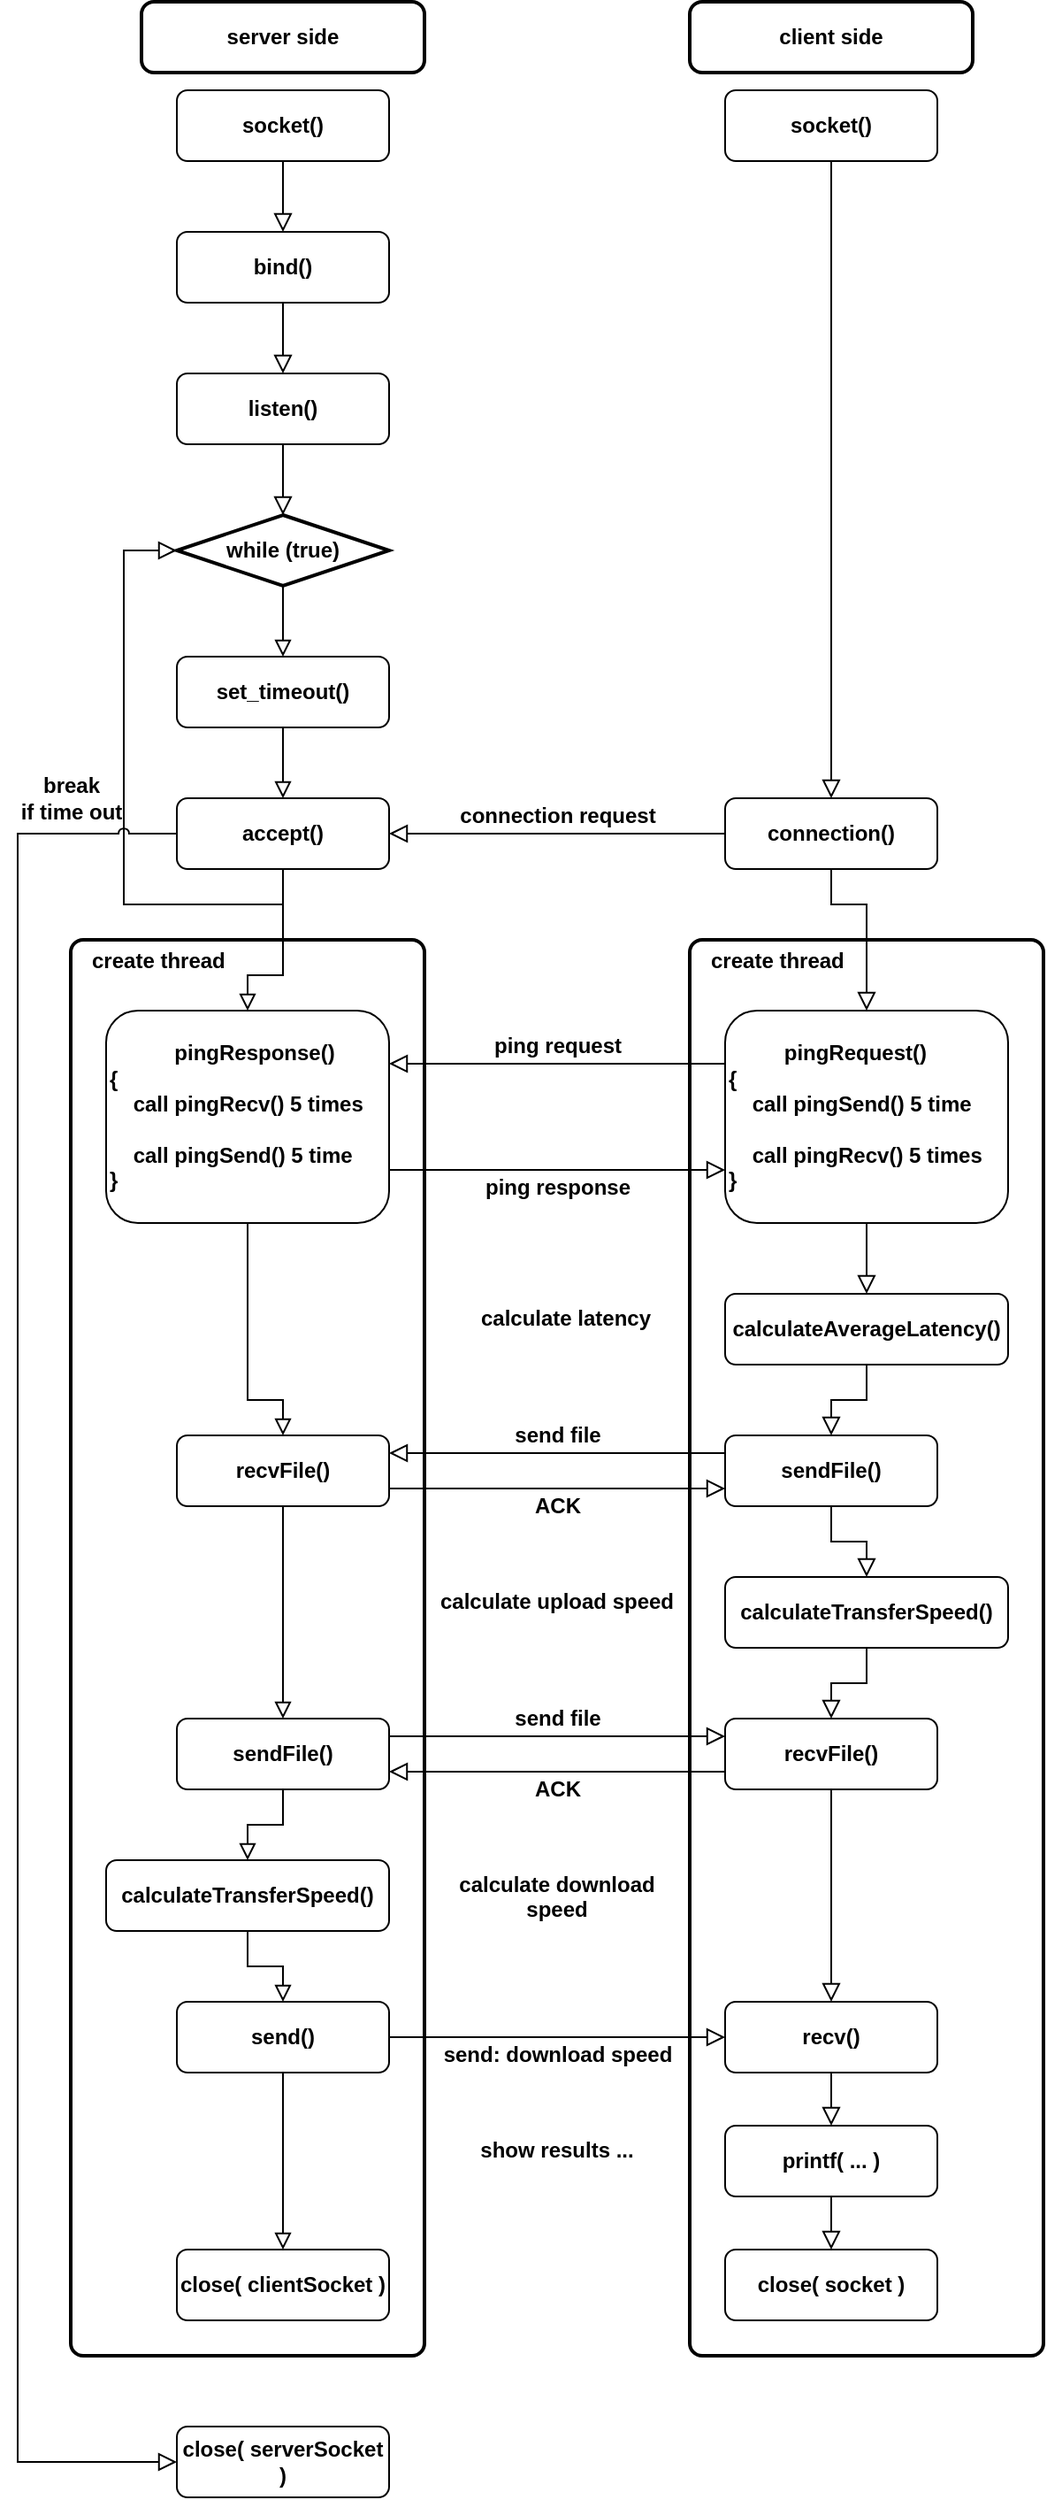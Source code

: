 <mxfile version="24.7.17">
  <diagram id="C5RBs43oDa-KdzZeNtuy" name="Page-1">
    <mxGraphModel dx="746" dy="503" grid="1" gridSize="10" guides="1" tooltips="1" connect="1" arrows="1" fold="1" page="1" pageScale="1" pageWidth="827" pageHeight="1169" math="0" shadow="0">
      <root>
        <mxCell id="WIyWlLk6GJQsqaUBKTNV-0" />
        <mxCell id="WIyWlLk6GJQsqaUBKTNV-1" parent="WIyWlLk6GJQsqaUBKTNV-0" />
        <mxCell id="Lwf9AjndQOVRzhSMqzGQ-78" value="&amp;nbsp; &amp;nbsp;create thread&lt;div style=&quot;font-size: 12px;&quot;&gt;&lt;br style=&quot;font-size: 12px;&quot;&gt;&lt;/div&gt;&lt;div style=&quot;font-size: 12px;&quot;&gt;&lt;br style=&quot;font-size: 12px;&quot;&gt;&lt;/div&gt;&lt;div style=&quot;font-size: 12px;&quot;&gt;&lt;br style=&quot;font-size: 12px;&quot;&gt;&lt;/div&gt;&lt;div style=&quot;font-size: 12px;&quot;&gt;&lt;br style=&quot;font-size: 12px;&quot;&gt;&lt;/div&gt;&lt;div style=&quot;font-size: 12px;&quot;&gt;&lt;br style=&quot;font-size: 12px;&quot;&gt;&lt;/div&gt;&lt;div style=&quot;font-size: 12px;&quot;&gt;&lt;br style=&quot;font-size: 12px;&quot;&gt;&lt;/div&gt;&lt;div style=&quot;font-size: 12px;&quot;&gt;&lt;br style=&quot;font-size: 12px;&quot;&gt;&lt;/div&gt;&lt;div style=&quot;font-size: 12px;&quot;&gt;&lt;br style=&quot;font-size: 12px;&quot;&gt;&lt;/div&gt;&lt;div style=&quot;font-size: 12px;&quot;&gt;&lt;br style=&quot;font-size: 12px;&quot;&gt;&lt;/div&gt;&lt;div style=&quot;font-size: 12px;&quot;&gt;&lt;br style=&quot;font-size: 12px;&quot;&gt;&lt;/div&gt;&lt;div style=&quot;font-size: 12px;&quot;&gt;&lt;br style=&quot;font-size: 12px;&quot;&gt;&lt;/div&gt;&lt;div style=&quot;font-size: 12px;&quot;&gt;&lt;br style=&quot;font-size: 12px;&quot;&gt;&lt;/div&gt;&lt;div style=&quot;font-size: 12px;&quot;&gt;&lt;br style=&quot;font-size: 12px;&quot;&gt;&lt;/div&gt;&lt;div style=&quot;font-size: 12px;&quot;&gt;&lt;br style=&quot;font-size: 12px;&quot;&gt;&lt;/div&gt;&lt;div style=&quot;font-size: 12px;&quot;&gt;&lt;br style=&quot;font-size: 12px;&quot;&gt;&lt;/div&gt;&lt;div style=&quot;font-size: 12px;&quot;&gt;&lt;br style=&quot;font-size: 12px;&quot;&gt;&lt;/div&gt;&lt;div style=&quot;font-size: 12px;&quot;&gt;&lt;br style=&quot;font-size: 12px;&quot;&gt;&lt;/div&gt;&lt;div style=&quot;font-size: 12px;&quot;&gt;&lt;br style=&quot;font-size: 12px;&quot;&gt;&lt;/div&gt;&lt;div style=&quot;font-size: 12px;&quot;&gt;&lt;br style=&quot;font-size: 12px;&quot;&gt;&lt;/div&gt;&lt;div style=&quot;font-size: 12px;&quot;&gt;&lt;br style=&quot;font-size: 12px;&quot;&gt;&lt;/div&gt;&lt;div style=&quot;font-size: 12px;&quot;&gt;&lt;br style=&quot;font-size: 12px;&quot;&gt;&lt;/div&gt;&lt;div style=&quot;font-size: 12px;&quot;&gt;&lt;br style=&quot;font-size: 12px;&quot;&gt;&lt;/div&gt;&lt;div style=&quot;font-size: 12px;&quot;&gt;&lt;br style=&quot;font-size: 12px;&quot;&gt;&lt;/div&gt;&lt;div style=&quot;font-size: 12px;&quot;&gt;&lt;br style=&quot;font-size: 12px;&quot;&gt;&lt;/div&gt;&lt;div style=&quot;font-size: 12px;&quot;&gt;&lt;br style=&quot;font-size: 12px;&quot;&gt;&lt;/div&gt;&lt;div style=&quot;font-size: 12px;&quot;&gt;&lt;br style=&quot;font-size: 12px;&quot;&gt;&lt;/div&gt;&lt;div style=&quot;font-size: 12px;&quot;&gt;&lt;br style=&quot;font-size: 12px;&quot;&gt;&lt;/div&gt;&lt;div style=&quot;font-size: 12px;&quot;&gt;&lt;br style=&quot;font-size: 12px;&quot;&gt;&lt;/div&gt;&lt;div style=&quot;font-size: 12px;&quot;&gt;&lt;br style=&quot;font-size: 12px;&quot;&gt;&lt;/div&gt;&lt;div style=&quot;font-size: 12px;&quot;&gt;&lt;br style=&quot;font-size: 12px;&quot;&gt;&lt;/div&gt;&lt;div style=&quot;font-size: 12px;&quot;&gt;&lt;br style=&quot;font-size: 12px;&quot;&gt;&lt;/div&gt;&lt;div style=&quot;font-size: 12px;&quot;&gt;&lt;br style=&quot;font-size: 12px;&quot;&gt;&lt;/div&gt;&lt;div style=&quot;font-size: 12px;&quot;&gt;&lt;br style=&quot;font-size: 12px;&quot;&gt;&lt;/div&gt;&lt;div style=&quot;font-size: 12px;&quot;&gt;&lt;br style=&quot;font-size: 12px;&quot;&gt;&lt;/div&gt;&lt;div style=&quot;font-size: 12px;&quot;&gt;&lt;br style=&quot;font-size: 12px;&quot;&gt;&lt;/div&gt;&lt;div style=&quot;font-size: 12px;&quot;&gt;&lt;br style=&quot;font-size: 12px;&quot;&gt;&lt;/div&gt;&lt;div style=&quot;font-size: 12px;&quot;&gt;&lt;br style=&quot;font-size: 12px;&quot;&gt;&lt;/div&gt;&lt;div style=&quot;font-size: 12px;&quot;&gt;&lt;br style=&quot;font-size: 12px;&quot;&gt;&lt;/div&gt;&lt;div style=&quot;font-size: 12px;&quot;&gt;&lt;br style=&quot;font-size: 12px;&quot;&gt;&lt;/div&gt;&lt;div style=&quot;font-size: 12px;&quot;&gt;&lt;br style=&quot;font-size: 12px;&quot;&gt;&lt;/div&gt;&lt;div style=&quot;font-size: 12px;&quot;&gt;&lt;br style=&quot;font-size: 12px;&quot;&gt;&lt;/div&gt;&lt;div style=&quot;font-size: 12px;&quot;&gt;&lt;br style=&quot;font-size: 12px;&quot;&gt;&lt;/div&gt;&lt;div style=&quot;font-size: 12px;&quot;&gt;&lt;br style=&quot;font-size: 12px;&quot;&gt;&lt;/div&gt;&lt;div style=&quot;font-size: 12px;&quot;&gt;&lt;br style=&quot;font-size: 12px;&quot;&gt;&lt;/div&gt;&lt;div style=&quot;font-size: 12px;&quot;&gt;&lt;br style=&quot;font-size: 12px;&quot;&gt;&lt;/div&gt;&lt;div style=&quot;font-size: 12px;&quot;&gt;&lt;br style=&quot;font-size: 12px;&quot;&gt;&lt;/div&gt;&lt;div style=&quot;font-size: 12px;&quot;&gt;&lt;br style=&quot;font-size: 12px;&quot;&gt;&lt;/div&gt;&lt;div style=&quot;font-size: 12px;&quot;&gt;&lt;br style=&quot;font-size: 12px;&quot;&gt;&lt;/div&gt;&lt;div style=&quot;font-size: 12px;&quot;&gt;&lt;br style=&quot;font-size: 12px;&quot;&gt;&lt;/div&gt;&lt;div style=&quot;font-size: 12px;&quot;&gt;&lt;br style=&quot;font-size: 12px;&quot;&gt;&lt;/div&gt;&lt;div style=&quot;font-size: 12px;&quot;&gt;&lt;br style=&quot;font-size: 12px;&quot;&gt;&lt;/div&gt;&lt;div style=&quot;font-size: 12px;&quot;&gt;&lt;br style=&quot;font-size: 12px;&quot;&gt;&lt;/div&gt;&lt;div style=&quot;font-size: 12px;&quot;&gt;&lt;br style=&quot;font-size: 12px;&quot;&gt;&lt;/div&gt;&lt;div style=&quot;font-size: 12px;&quot;&gt;&lt;br style=&quot;font-size: 12px;&quot;&gt;&lt;/div&gt;" style="rounded=1;whiteSpace=wrap;html=1;absoluteArcSize=1;arcSize=14;strokeWidth=2;align=left;fontSize=12;fontStyle=1" parent="WIyWlLk6GJQsqaUBKTNV-1" vertex="1">
          <mxGeometry x="450" y="640" width="200" height="800" as="geometry" />
        </mxCell>
        <mxCell id="Lwf9AjndQOVRzhSMqzGQ-67" value="&amp;nbsp; &amp;nbsp;create thread&lt;div style=&quot;font-size: 12px;&quot;&gt;&lt;br style=&quot;font-size: 12px;&quot;&gt;&lt;/div&gt;&lt;div style=&quot;font-size: 12px;&quot;&gt;&lt;br style=&quot;font-size: 12px;&quot;&gt;&lt;/div&gt;&lt;div style=&quot;font-size: 12px;&quot;&gt;&lt;br style=&quot;font-size: 12px;&quot;&gt;&lt;/div&gt;&lt;div style=&quot;font-size: 12px;&quot;&gt;&lt;br style=&quot;font-size: 12px;&quot;&gt;&lt;/div&gt;&lt;div style=&quot;font-size: 12px;&quot;&gt;&lt;br style=&quot;font-size: 12px;&quot;&gt;&lt;/div&gt;&lt;div style=&quot;font-size: 12px;&quot;&gt;&lt;br style=&quot;font-size: 12px;&quot;&gt;&lt;/div&gt;&lt;div style=&quot;font-size: 12px;&quot;&gt;&lt;br style=&quot;font-size: 12px;&quot;&gt;&lt;/div&gt;&lt;div style=&quot;font-size: 12px;&quot;&gt;&lt;br style=&quot;font-size: 12px;&quot;&gt;&lt;/div&gt;&lt;div style=&quot;font-size: 12px;&quot;&gt;&lt;br style=&quot;font-size: 12px;&quot;&gt;&lt;/div&gt;&lt;div style=&quot;font-size: 12px;&quot;&gt;&lt;br style=&quot;font-size: 12px;&quot;&gt;&lt;/div&gt;&lt;div style=&quot;font-size: 12px;&quot;&gt;&lt;br style=&quot;font-size: 12px;&quot;&gt;&lt;/div&gt;&lt;div style=&quot;font-size: 12px;&quot;&gt;&lt;br style=&quot;font-size: 12px;&quot;&gt;&lt;/div&gt;&lt;div style=&quot;font-size: 12px;&quot;&gt;&lt;br style=&quot;font-size: 12px;&quot;&gt;&lt;/div&gt;&lt;div style=&quot;font-size: 12px;&quot;&gt;&lt;br style=&quot;font-size: 12px;&quot;&gt;&lt;/div&gt;&lt;div style=&quot;font-size: 12px;&quot;&gt;&lt;br style=&quot;font-size: 12px;&quot;&gt;&lt;/div&gt;&lt;div style=&quot;font-size: 12px;&quot;&gt;&lt;br style=&quot;font-size: 12px;&quot;&gt;&lt;/div&gt;&lt;div style=&quot;font-size: 12px;&quot;&gt;&lt;br style=&quot;font-size: 12px;&quot;&gt;&lt;/div&gt;&lt;div style=&quot;font-size: 12px;&quot;&gt;&lt;br style=&quot;font-size: 12px;&quot;&gt;&lt;/div&gt;&lt;div style=&quot;font-size: 12px;&quot;&gt;&lt;br style=&quot;font-size: 12px;&quot;&gt;&lt;/div&gt;&lt;div style=&quot;font-size: 12px;&quot;&gt;&lt;br style=&quot;font-size: 12px;&quot;&gt;&lt;/div&gt;&lt;div style=&quot;font-size: 12px;&quot;&gt;&lt;br style=&quot;font-size: 12px;&quot;&gt;&lt;/div&gt;&lt;div style=&quot;font-size: 12px;&quot;&gt;&lt;br style=&quot;font-size: 12px;&quot;&gt;&lt;/div&gt;&lt;div style=&quot;font-size: 12px;&quot;&gt;&lt;br style=&quot;font-size: 12px;&quot;&gt;&lt;/div&gt;&lt;div style=&quot;font-size: 12px;&quot;&gt;&lt;br style=&quot;font-size: 12px;&quot;&gt;&lt;/div&gt;&lt;div style=&quot;font-size: 12px;&quot;&gt;&lt;br style=&quot;font-size: 12px;&quot;&gt;&lt;/div&gt;&lt;div style=&quot;font-size: 12px;&quot;&gt;&lt;br style=&quot;font-size: 12px;&quot;&gt;&lt;/div&gt;&lt;div style=&quot;font-size: 12px;&quot;&gt;&lt;br style=&quot;font-size: 12px;&quot;&gt;&lt;/div&gt;&lt;div style=&quot;font-size: 12px;&quot;&gt;&lt;br style=&quot;font-size: 12px;&quot;&gt;&lt;/div&gt;&lt;div style=&quot;font-size: 12px;&quot;&gt;&lt;br style=&quot;font-size: 12px;&quot;&gt;&lt;/div&gt;&lt;div style=&quot;font-size: 12px;&quot;&gt;&lt;br style=&quot;font-size: 12px;&quot;&gt;&lt;/div&gt;&lt;div style=&quot;font-size: 12px;&quot;&gt;&lt;br style=&quot;font-size: 12px;&quot;&gt;&lt;/div&gt;&lt;div style=&quot;font-size: 12px;&quot;&gt;&lt;br style=&quot;font-size: 12px;&quot;&gt;&lt;/div&gt;&lt;div style=&quot;font-size: 12px;&quot;&gt;&lt;br style=&quot;font-size: 12px;&quot;&gt;&lt;/div&gt;&lt;div style=&quot;font-size: 12px;&quot;&gt;&lt;br style=&quot;font-size: 12px;&quot;&gt;&lt;/div&gt;&lt;div style=&quot;font-size: 12px;&quot;&gt;&lt;br style=&quot;font-size: 12px;&quot;&gt;&lt;/div&gt;&lt;div style=&quot;font-size: 12px;&quot;&gt;&lt;br style=&quot;font-size: 12px;&quot;&gt;&lt;/div&gt;&lt;div style=&quot;font-size: 12px;&quot;&gt;&lt;br style=&quot;font-size: 12px;&quot;&gt;&lt;/div&gt;&lt;div style=&quot;font-size: 12px;&quot;&gt;&lt;br style=&quot;font-size: 12px;&quot;&gt;&lt;/div&gt;&lt;div style=&quot;font-size: 12px;&quot;&gt;&lt;br style=&quot;font-size: 12px;&quot;&gt;&lt;/div&gt;&lt;div style=&quot;font-size: 12px;&quot;&gt;&lt;br style=&quot;font-size: 12px;&quot;&gt;&lt;/div&gt;&lt;div style=&quot;font-size: 12px;&quot;&gt;&lt;br style=&quot;font-size: 12px;&quot;&gt;&lt;/div&gt;&lt;div style=&quot;font-size: 12px;&quot;&gt;&lt;br style=&quot;font-size: 12px;&quot;&gt;&lt;/div&gt;&lt;div style=&quot;font-size: 12px;&quot;&gt;&lt;br style=&quot;font-size: 12px;&quot;&gt;&lt;/div&gt;&lt;div style=&quot;font-size: 12px;&quot;&gt;&lt;br style=&quot;font-size: 12px;&quot;&gt;&lt;/div&gt;&lt;div style=&quot;font-size: 12px;&quot;&gt;&lt;br style=&quot;font-size: 12px;&quot;&gt;&lt;/div&gt;&lt;div style=&quot;font-size: 12px;&quot;&gt;&lt;br style=&quot;font-size: 12px;&quot;&gt;&lt;/div&gt;&lt;div style=&quot;font-size: 12px;&quot;&gt;&lt;br style=&quot;font-size: 12px;&quot;&gt;&lt;/div&gt;&lt;div style=&quot;font-size: 12px;&quot;&gt;&lt;br style=&quot;font-size: 12px;&quot;&gt;&lt;/div&gt;&lt;div style=&quot;font-size: 12px;&quot;&gt;&lt;br style=&quot;font-size: 12px;&quot;&gt;&lt;/div&gt;&lt;div style=&quot;font-size: 12px;&quot;&gt;&lt;br style=&quot;font-size: 12px;&quot;&gt;&lt;/div&gt;&lt;div style=&quot;font-size: 12px;&quot;&gt;&lt;br style=&quot;font-size: 12px;&quot;&gt;&lt;/div&gt;&lt;div style=&quot;font-size: 12px;&quot;&gt;&lt;br style=&quot;font-size: 12px;&quot;&gt;&lt;/div&gt;&lt;div style=&quot;font-size: 12px;&quot;&gt;&lt;br style=&quot;font-size: 12px;&quot;&gt;&lt;/div&gt;&lt;div style=&quot;font-size: 12px;&quot;&gt;&lt;br style=&quot;font-size: 12px;&quot;&gt;&lt;/div&gt;" style="rounded=1;whiteSpace=wrap;html=1;absoluteArcSize=1;arcSize=14;strokeWidth=2;align=left;fontSize=12;fontStyle=1" parent="WIyWlLk6GJQsqaUBKTNV-1" vertex="1">
          <mxGeometry x="100" y="640" width="200" height="800" as="geometry" />
        </mxCell>
        <mxCell id="WIyWlLk6GJQsqaUBKTNV-2" value="" style="rounded=0;html=1;jettySize=auto;orthogonalLoop=1;fontSize=12;endArrow=block;endFill=0;endSize=8;strokeWidth=1;shadow=0;labelBackgroundColor=none;edgeStyle=orthogonalEdgeStyle;entryX=0.5;entryY=0;entryDx=0;entryDy=0;fontStyle=1" parent="WIyWlLk6GJQsqaUBKTNV-1" source="WIyWlLk6GJQsqaUBKTNV-3" target="WIyWlLk6GJQsqaUBKTNV-11" edge="1">
          <mxGeometry relative="1" as="geometry">
            <mxPoint x="220" y="250" as="targetPoint" />
          </mxGeometry>
        </mxCell>
        <mxCell id="WIyWlLk6GJQsqaUBKTNV-3" value="socket()" style="rounded=1;whiteSpace=wrap;html=1;fontSize=12;glass=0;strokeWidth=1;shadow=0;fontStyle=1" parent="WIyWlLk6GJQsqaUBKTNV-1" vertex="1">
          <mxGeometry x="160" y="160" width="120" height="40" as="geometry" />
        </mxCell>
        <mxCell id="Lwf9AjndQOVRzhSMqzGQ-80" style="edgeStyle=orthogonalEdgeStyle;rounded=0;orthogonalLoop=1;jettySize=auto;html=1;endArrow=block;endFill=0;endSize=8;fontSize=12;fontStyle=1" parent="WIyWlLk6GJQsqaUBKTNV-1" source="WIyWlLk6GJQsqaUBKTNV-7" target="Lwf9AjndQOVRzhSMqzGQ-22" edge="1">
          <mxGeometry relative="1" as="geometry" />
        </mxCell>
        <mxCell id="WIyWlLk6GJQsqaUBKTNV-7" value="socket()" style="rounded=1;whiteSpace=wrap;html=1;fontSize=12;glass=0;strokeWidth=1;shadow=0;fontStyle=1" parent="WIyWlLk6GJQsqaUBKTNV-1" vertex="1">
          <mxGeometry x="470" y="160" width="120" height="40" as="geometry" />
        </mxCell>
        <mxCell id="WIyWlLk6GJQsqaUBKTNV-11" value="bind()" style="rounded=1;whiteSpace=wrap;html=1;fontSize=12;glass=0;strokeWidth=1;shadow=0;fontStyle=1" parent="WIyWlLk6GJQsqaUBKTNV-1" vertex="1">
          <mxGeometry x="160" y="240" width="120" height="40" as="geometry" />
        </mxCell>
        <mxCell id="Lwf9AjndQOVRzhSMqzGQ-0" value="" style="rounded=0;html=1;jettySize=auto;orthogonalLoop=1;fontSize=12;endArrow=block;endFill=0;endSize=8;strokeWidth=1;shadow=0;labelBackgroundColor=none;edgeStyle=orthogonalEdgeStyle;entryX=0.5;entryY=0;entryDx=0;entryDy=0;entryPerimeter=0;fontStyle=1" parent="WIyWlLk6GJQsqaUBKTNV-1" source="Lwf9AjndQOVRzhSMqzGQ-1" target="Lwf9AjndQOVRzhSMqzGQ-8" edge="1">
          <mxGeometry relative="1" as="geometry">
            <mxPoint x="220" y="520" as="targetPoint" />
            <Array as="points" />
          </mxGeometry>
        </mxCell>
        <mxCell id="Lwf9AjndQOVRzhSMqzGQ-1" value="listen()" style="rounded=1;whiteSpace=wrap;html=1;fontSize=12;glass=0;strokeWidth=1;shadow=0;fontStyle=1" parent="WIyWlLk6GJQsqaUBKTNV-1" vertex="1">
          <mxGeometry x="160" y="320" width="120" height="40" as="geometry" />
        </mxCell>
        <mxCell id="Lwf9AjndQOVRzhSMqzGQ-56" style="edgeStyle=orthogonalEdgeStyle;rounded=0;orthogonalLoop=1;jettySize=auto;html=1;entryX=0.5;entryY=0;entryDx=0;entryDy=0;endSize=7;endArrow=block;endFill=0;fontSize=12;fontStyle=1" parent="WIyWlLk6GJQsqaUBKTNV-1" source="Lwf9AjndQOVRzhSMqzGQ-8" target="Lwf9AjndQOVRzhSMqzGQ-12" edge="1">
          <mxGeometry relative="1" as="geometry" />
        </mxCell>
        <mxCell id="Lwf9AjndQOVRzhSMqzGQ-69" style="edgeStyle=orthogonalEdgeStyle;rounded=0;orthogonalLoop=1;jettySize=auto;html=1;endArrow=block;endFill=0;endSize=8;fontSize=12;fontStyle=1" parent="WIyWlLk6GJQsqaUBKTNV-1" target="Lwf9AjndQOVRzhSMqzGQ-8" edge="1">
          <mxGeometry relative="1" as="geometry">
            <mxPoint x="220" y="620" as="sourcePoint" />
            <Array as="points">
              <mxPoint x="130" y="620" />
              <mxPoint x="130" y="420" />
            </Array>
          </mxGeometry>
        </mxCell>
        <mxCell id="Lwf9AjndQOVRzhSMqzGQ-8" value="while (true)" style="strokeWidth=2;html=1;shape=mxgraph.flowchart.decision;whiteSpace=wrap;fontSize=12;fontStyle=1" parent="WIyWlLk6GJQsqaUBKTNV-1" vertex="1">
          <mxGeometry x="160" y="400" width="120" height="40" as="geometry" />
        </mxCell>
        <mxCell id="Lwf9AjndQOVRzhSMqzGQ-9" value="ping response" style="edgeStyle=orthogonalEdgeStyle;rounded=0;html=1;jettySize=auto;orthogonalLoop=1;fontSize=12;endArrow=block;endFill=0;endSize=8;strokeWidth=1;shadow=0;labelBackgroundColor=none;exitX=1;exitY=0.75;exitDx=0;exitDy=0;entryX=0;entryY=0.75;entryDx=0;entryDy=0;fontStyle=1" parent="WIyWlLk6GJQsqaUBKTNV-1" source="Lwf9AjndQOVRzhSMqzGQ-10" target="Lwf9AjndQOVRzhSMqzGQ-11" edge="1">
          <mxGeometry y="-10" relative="1" as="geometry">
            <mxPoint as="offset" />
          </mxGeometry>
        </mxCell>
        <mxCell id="Lwf9AjndQOVRzhSMqzGQ-54" style="edgeStyle=orthogonalEdgeStyle;rounded=0;orthogonalLoop=1;jettySize=auto;html=1;entryX=0.5;entryY=0;entryDx=0;entryDy=0;endSize=7;endArrow=block;endFill=0;fontSize=12;fontStyle=1" parent="WIyWlLk6GJQsqaUBKTNV-1" source="Lwf9AjndQOVRzhSMqzGQ-10" target="Lwf9AjndQOVRzhSMqzGQ-26" edge="1">
          <mxGeometry relative="1" as="geometry">
            <Array as="points">
              <mxPoint x="200" y="900" />
              <mxPoint x="220" y="900" />
            </Array>
          </mxGeometry>
        </mxCell>
        <mxCell id="Lwf9AjndQOVRzhSMqzGQ-10" value="&amp;nbsp; &amp;nbsp; &amp;nbsp; &amp;nbsp; &amp;nbsp; &amp;nbsp;pingResponse()&lt;div style=&quot;font-size: 12px;&quot;&gt;{&lt;/div&gt;&lt;div style=&quot;font-size: 12px;&quot;&gt;&lt;div style=&quot;font-size: 12px;&quot;&gt;&lt;div style=&quot;font-size: 12px;&quot;&gt;&amp;nbsp; &amp;nbsp; call pingRecv() 5 times&lt;/div&gt;&lt;div style=&quot;font-size: 12px;&quot;&gt;&lt;br style=&quot;font-size: 12px;&quot;&gt;&lt;/div&gt;&lt;div style=&quot;font-size: 12px;&quot;&gt;&amp;nbsp; &amp;nbsp; call pingSend() 5 time&lt;/div&gt;&lt;/div&gt;&lt;/div&gt;&lt;div style=&quot;font-size: 12px;&quot;&gt;}&lt;/div&gt;" style="rounded=1;whiteSpace=wrap;html=1;fontSize=12;glass=0;strokeWidth=1;shadow=0;align=left;fontStyle=1" parent="WIyWlLk6GJQsqaUBKTNV-1" vertex="1">
          <mxGeometry x="120" y="680" width="160" height="120" as="geometry" />
        </mxCell>
        <mxCell id="Lwf9AjndQOVRzhSMqzGQ-66" style="edgeStyle=orthogonalEdgeStyle;rounded=0;orthogonalLoop=1;jettySize=auto;html=1;entryX=0.5;entryY=0;entryDx=0;entryDy=0;endSize=8;endArrow=block;endFill=0;fontSize=12;fontStyle=1" parent="WIyWlLk6GJQsqaUBKTNV-1" source="Lwf9AjndQOVRzhSMqzGQ-11" target="Lwf9AjndQOVRzhSMqzGQ-30" edge="1">
          <mxGeometry relative="1" as="geometry" />
        </mxCell>
        <mxCell id="Lwf9AjndQOVRzhSMqzGQ-11" value="&lt;div style=&quot;text-align: center; font-size: 12px;&quot;&gt;&lt;span style=&quot;background-color: initial; font-size: 12px;&quot;&gt;pingRequest()&lt;/span&gt;&lt;/div&gt;&lt;div style=&quot;font-size: 12px;&quot;&gt;{&lt;/div&gt;&lt;div style=&quot;font-size: 12px;&quot;&gt;&lt;div style=&quot;font-size: 12px;&quot;&gt;&amp;nbsp; &amp;nbsp; call pingSend() 5 time&lt;/div&gt;&lt;div style=&quot;font-size: 12px;&quot;&gt;&lt;br style=&quot;font-size: 12px;&quot;&gt;&lt;/div&gt;&lt;div style=&quot;font-size: 12px;&quot;&gt;&amp;nbsp; &amp;nbsp; call pingRecv() 5 times&lt;/div&gt;&lt;/div&gt;&lt;div style=&quot;font-size: 12px;&quot;&gt;}&lt;/div&gt;" style="rounded=1;whiteSpace=wrap;html=1;fontSize=12;glass=0;strokeWidth=1;shadow=0;align=left;fontStyle=1" parent="WIyWlLk6GJQsqaUBKTNV-1" vertex="1">
          <mxGeometry x="470" y="680" width="160" height="120" as="geometry" />
        </mxCell>
        <mxCell id="Lwf9AjndQOVRzhSMqzGQ-53" style="edgeStyle=orthogonalEdgeStyle;rounded=0;orthogonalLoop=1;jettySize=auto;html=1;entryX=0.5;entryY=0;entryDx=0;entryDy=0;endSize=7;endArrow=block;endFill=0;fontSize=12;fontStyle=1" parent="WIyWlLk6GJQsqaUBKTNV-1" source="Lwf9AjndQOVRzhSMqzGQ-12" target="Lwf9AjndQOVRzhSMqzGQ-21" edge="1">
          <mxGeometry relative="1" as="geometry" />
        </mxCell>
        <mxCell id="Lwf9AjndQOVRzhSMqzGQ-12" value="set_timeout()" style="rounded=1;whiteSpace=wrap;html=1;fontSize=12;glass=0;strokeWidth=1;shadow=0;fontStyle=1" parent="WIyWlLk6GJQsqaUBKTNV-1" vertex="1">
          <mxGeometry x="160" y="480" width="120" height="40" as="geometry" />
        </mxCell>
        <mxCell id="Lwf9AjndQOVRzhSMqzGQ-14" value="close( clientSocket )" style="rounded=1;whiteSpace=wrap;html=1;fontSize=12;glass=0;strokeWidth=1;shadow=0;fontStyle=1" parent="WIyWlLk6GJQsqaUBKTNV-1" vertex="1">
          <mxGeometry x="160" y="1380" width="120" height="40" as="geometry" />
        </mxCell>
        <mxCell id="Lwf9AjndQOVRzhSMqzGQ-15" value="close( socket )" style="rounded=1;whiteSpace=wrap;html=1;fontSize=12;glass=0;strokeWidth=1;shadow=0;fontStyle=1" parent="WIyWlLk6GJQsqaUBKTNV-1" vertex="1">
          <mxGeometry x="470" y="1380" width="120" height="40" as="geometry" />
        </mxCell>
        <mxCell id="Lwf9AjndQOVRzhSMqzGQ-19" value="ping request" style="edgeStyle=orthogonalEdgeStyle;rounded=0;html=1;jettySize=auto;orthogonalLoop=1;fontSize=12;endArrow=block;endFill=0;endSize=8;strokeWidth=1;shadow=0;labelBackgroundColor=none;exitX=0;exitY=0.25;exitDx=0;exitDy=0;entryX=1;entryY=0.25;entryDx=0;entryDy=0;fontStyle=1" parent="WIyWlLk6GJQsqaUBKTNV-1" source="Lwf9AjndQOVRzhSMqzGQ-11" target="Lwf9AjndQOVRzhSMqzGQ-10" edge="1">
          <mxGeometry y="-10" relative="1" as="geometry">
            <mxPoint as="offset" />
            <mxPoint x="190" y="690" as="sourcePoint" />
            <mxPoint x="390" y="690" as="targetPoint" />
          </mxGeometry>
        </mxCell>
        <mxCell id="Lwf9AjndQOVRzhSMqzGQ-52" style="edgeStyle=orthogonalEdgeStyle;rounded=0;orthogonalLoop=1;jettySize=auto;html=1;endSize=7;endArrow=block;endFill=0;fontSize=12;fontStyle=1" parent="WIyWlLk6GJQsqaUBKTNV-1" source="Lwf9AjndQOVRzhSMqzGQ-21" target="Lwf9AjndQOVRzhSMqzGQ-10" edge="1">
          <mxGeometry relative="1" as="geometry">
            <Array as="points">
              <mxPoint x="220" y="660" />
              <mxPoint x="200" y="660" />
            </Array>
          </mxGeometry>
        </mxCell>
        <mxCell id="Lwf9AjndQOVRzhSMqzGQ-75" style="edgeStyle=orthogonalEdgeStyle;rounded=0;orthogonalLoop=1;jettySize=auto;html=1;entryX=0;entryY=0.5;entryDx=0;entryDy=0;endSize=8;endArrow=block;endFill=0;jumpStyle=arc;exitX=0;exitY=0.5;exitDx=0;exitDy=0;fontSize=12;fontStyle=1" parent="WIyWlLk6GJQsqaUBKTNV-1" source="Lwf9AjndQOVRzhSMqzGQ-21" target="Lwf9AjndQOVRzhSMqzGQ-35" edge="1">
          <mxGeometry relative="1" as="geometry">
            <mxPoint x="140" y="600.0" as="sourcePoint" />
            <mxPoint x="80" y="1500.0" as="targetPoint" />
            <Array as="points">
              <mxPoint x="70" y="580" />
              <mxPoint x="70" y="1500" />
            </Array>
          </mxGeometry>
        </mxCell>
        <mxCell id="Lwf9AjndQOVRzhSMqzGQ-76" value="break&lt;div style=&quot;font-size: 12px;&quot;&gt;if time out&lt;/div&gt;" style="edgeLabel;html=1;align=center;verticalAlign=middle;resizable=0;points=[];labelBackgroundColor=none;fontSize=12;fontStyle=1" parent="Lwf9AjndQOVRzhSMqzGQ-75" vertex="1" connectable="0">
          <mxGeometry x="-0.871" y="2" relative="1" as="geometry">
            <mxPoint x="11" y="-22" as="offset" />
          </mxGeometry>
        </mxCell>
        <mxCell id="Lwf9AjndQOVRzhSMqzGQ-21" value="accept()" style="rounded=1;whiteSpace=wrap;html=1;fontSize=12;glass=0;strokeWidth=1;shadow=0;fontStyle=1" parent="WIyWlLk6GJQsqaUBKTNV-1" vertex="1">
          <mxGeometry x="160" y="560" width="120" height="40" as="geometry" />
        </mxCell>
        <mxCell id="Lwf9AjndQOVRzhSMqzGQ-79" style="edgeStyle=orthogonalEdgeStyle;rounded=0;orthogonalLoop=1;jettySize=auto;html=1;endArrow=block;endFill=0;endSize=8;fontSize=12;fontStyle=1" parent="WIyWlLk6GJQsqaUBKTNV-1" source="Lwf9AjndQOVRzhSMqzGQ-22" target="Lwf9AjndQOVRzhSMqzGQ-11" edge="1">
          <mxGeometry relative="1" as="geometry">
            <Array as="points">
              <mxPoint x="530" y="620" />
              <mxPoint x="550" y="620" />
            </Array>
          </mxGeometry>
        </mxCell>
        <mxCell id="Lwf9AjndQOVRzhSMqzGQ-22" value="connection()" style="rounded=1;whiteSpace=wrap;html=1;fontSize=12;glass=0;strokeWidth=1;shadow=0;fontStyle=1" parent="WIyWlLk6GJQsqaUBKTNV-1" vertex="1">
          <mxGeometry x="470" y="560" width="120" height="40" as="geometry" />
        </mxCell>
        <mxCell id="Lwf9AjndQOVRzhSMqzGQ-23" value="connection request" style="edgeStyle=orthogonalEdgeStyle;rounded=0;html=1;jettySize=auto;orthogonalLoop=1;fontSize=12;endArrow=block;endFill=0;endSize=8;strokeWidth=1;shadow=0;labelBackgroundColor=none;exitX=0;exitY=0.5;exitDx=0;exitDy=0;entryX=1;entryY=0.5;entryDx=0;entryDy=0;fontStyle=1" parent="WIyWlLk6GJQsqaUBKTNV-1" source="Lwf9AjndQOVRzhSMqzGQ-22" target="Lwf9AjndQOVRzhSMqzGQ-21" edge="1">
          <mxGeometry y="-10" relative="1" as="geometry">
            <mxPoint as="offset" />
            <mxPoint x="190" y="540" as="sourcePoint" />
            <mxPoint x="390" y="540" as="targetPoint" />
          </mxGeometry>
        </mxCell>
        <mxCell id="Lwf9AjndQOVRzhSMqzGQ-25" value="" style="rounded=0;html=1;jettySize=auto;orthogonalLoop=1;fontSize=12;endArrow=block;endFill=0;endSize=8;strokeWidth=1;shadow=0;labelBackgroundColor=none;edgeStyle=orthogonalEdgeStyle;entryX=0.5;entryY=0;entryDx=0;entryDy=0;exitX=0.5;exitY=1;exitDx=0;exitDy=0;fontStyle=1" parent="WIyWlLk6GJQsqaUBKTNV-1" source="WIyWlLk6GJQsqaUBKTNV-11" target="Lwf9AjndQOVRzhSMqzGQ-1" edge="1">
          <mxGeometry relative="1" as="geometry">
            <mxPoint x="410" y="340" as="targetPoint" />
            <mxPoint x="410" y="300" as="sourcePoint" />
          </mxGeometry>
        </mxCell>
        <mxCell id="Lwf9AjndQOVRzhSMqzGQ-55" style="edgeStyle=orthogonalEdgeStyle;rounded=0;orthogonalLoop=1;jettySize=auto;html=1;endSize=7;endArrow=block;endFill=0;fontSize=12;fontStyle=1" parent="WIyWlLk6GJQsqaUBKTNV-1" source="Lwf9AjndQOVRzhSMqzGQ-26" target="Lwf9AjndQOVRzhSMqzGQ-31" edge="1">
          <mxGeometry relative="1" as="geometry" />
        </mxCell>
        <mxCell id="Lwf9AjndQOVRzhSMqzGQ-26" value="&lt;div style=&quot;font-size: 12px;&quot;&gt;&lt;span style=&quot;background-color: initial; font-size: 12px;&quot;&gt;recvFile()&lt;/span&gt;&lt;br style=&quot;font-size: 12px;&quot;&gt;&lt;/div&gt;" style="rounded=1;whiteSpace=wrap;html=1;fontSize=12;glass=0;strokeWidth=1;shadow=0;fontStyle=1" parent="WIyWlLk6GJQsqaUBKTNV-1" vertex="1">
          <mxGeometry x="160" y="920" width="120" height="40" as="geometry" />
        </mxCell>
        <mxCell id="Lwf9AjndQOVRzhSMqzGQ-64" style="edgeStyle=orthogonalEdgeStyle;rounded=0;orthogonalLoop=1;jettySize=auto;html=1;entryX=0.5;entryY=0;entryDx=0;entryDy=0;endSize=8;endArrow=block;endFill=0;fontSize=12;fontStyle=1" parent="WIyWlLk6GJQsqaUBKTNV-1" source="Lwf9AjndQOVRzhSMqzGQ-27" target="Lwf9AjndQOVRzhSMqzGQ-38" edge="1">
          <mxGeometry relative="1" as="geometry" />
        </mxCell>
        <mxCell id="Lwf9AjndQOVRzhSMqzGQ-27" value="&lt;div style=&quot;font-size: 12px;&quot;&gt;sendFile()&lt;/div&gt;" style="rounded=1;whiteSpace=wrap;html=1;fontSize=12;glass=0;strokeWidth=1;shadow=0;fontStyle=1" parent="WIyWlLk6GJQsqaUBKTNV-1" vertex="1">
          <mxGeometry x="470" y="920" width="120" height="40" as="geometry" />
        </mxCell>
        <mxCell id="Lwf9AjndQOVRzhSMqzGQ-28" value="send file" style="edgeStyle=orthogonalEdgeStyle;rounded=0;html=1;jettySize=auto;orthogonalLoop=1;fontSize=12;endArrow=block;endFill=0;endSize=8;strokeWidth=1;shadow=0;labelBackgroundColor=none;exitX=0;exitY=0.25;exitDx=0;exitDy=0;entryX=1;entryY=0.25;entryDx=0;entryDy=0;fontStyle=1" parent="WIyWlLk6GJQsqaUBKTNV-1" source="Lwf9AjndQOVRzhSMqzGQ-27" target="Lwf9AjndQOVRzhSMqzGQ-26" edge="1">
          <mxGeometry y="-10" relative="1" as="geometry">
            <mxPoint as="offset" />
            <mxPoint x="190" y="900" as="sourcePoint" />
            <mxPoint x="390" y="900" as="targetPoint" />
          </mxGeometry>
        </mxCell>
        <mxCell id="Lwf9AjndQOVRzhSMqzGQ-29" value="ACK" style="edgeStyle=orthogonalEdgeStyle;rounded=0;html=1;jettySize=auto;orthogonalLoop=1;fontSize=12;endArrow=block;endFill=0;endSize=8;strokeWidth=1;shadow=0;labelBackgroundColor=none;exitX=1;exitY=0.75;exitDx=0;exitDy=0;entryX=0;entryY=0.75;entryDx=0;entryDy=0;fontStyle=1" parent="WIyWlLk6GJQsqaUBKTNV-1" source="Lwf9AjndQOVRzhSMqzGQ-26" target="Lwf9AjndQOVRzhSMqzGQ-27" edge="1">
          <mxGeometry y="-10" relative="1" as="geometry">
            <mxPoint as="offset" />
            <mxPoint x="290" y="850" as="sourcePoint" />
            <mxPoint x="450" y="850" as="targetPoint" />
          </mxGeometry>
        </mxCell>
        <mxCell id="Lwf9AjndQOVRzhSMqzGQ-65" style="edgeStyle=orthogonalEdgeStyle;rounded=0;orthogonalLoop=1;jettySize=auto;html=1;endSize=8;endArrow=block;endFill=0;fontSize=12;fontStyle=1" parent="WIyWlLk6GJQsqaUBKTNV-1" source="Lwf9AjndQOVRzhSMqzGQ-30" target="Lwf9AjndQOVRzhSMqzGQ-27" edge="1">
          <mxGeometry relative="1" as="geometry" />
        </mxCell>
        <mxCell id="Lwf9AjndQOVRzhSMqzGQ-30" value="&lt;span style=&quot;text-align: left; font-size: 12px;&quot;&gt;calculateAverageLatency()&lt;/span&gt;" style="rounded=1;whiteSpace=wrap;html=1;fontSize=12;glass=0;strokeWidth=1;shadow=0;fontStyle=1" parent="WIyWlLk6GJQsqaUBKTNV-1" vertex="1">
          <mxGeometry x="470" y="840" width="160" height="40" as="geometry" />
        </mxCell>
        <mxCell id="Lwf9AjndQOVRzhSMqzGQ-57" style="edgeStyle=orthogonalEdgeStyle;rounded=0;orthogonalLoop=1;jettySize=auto;html=1;entryX=0.5;entryY=0;entryDx=0;entryDy=0;endSize=7;endArrow=block;endFill=0;fontSize=12;fontStyle=1" parent="WIyWlLk6GJQsqaUBKTNV-1" source="Lwf9AjndQOVRzhSMqzGQ-31" target="Lwf9AjndQOVRzhSMqzGQ-37" edge="1">
          <mxGeometry relative="1" as="geometry" />
        </mxCell>
        <mxCell id="Lwf9AjndQOVRzhSMqzGQ-31" value="&lt;div style=&quot;font-size: 12px;&quot;&gt;sendFile()&lt;/div&gt;" style="rounded=1;whiteSpace=wrap;html=1;fontSize=12;glass=0;strokeWidth=1;shadow=0;fontStyle=1" parent="WIyWlLk6GJQsqaUBKTNV-1" vertex="1">
          <mxGeometry x="160" y="1080" width="120" height="40" as="geometry" />
        </mxCell>
        <mxCell id="Lwf9AjndQOVRzhSMqzGQ-62" style="edgeStyle=orthogonalEdgeStyle;rounded=0;orthogonalLoop=1;jettySize=auto;html=1;entryX=0.5;entryY=0;entryDx=0;entryDy=0;endSize=8;endArrow=block;endFill=0;fontSize=12;fontStyle=1" parent="WIyWlLk6GJQsqaUBKTNV-1" source="Lwf9AjndQOVRzhSMqzGQ-32" target="Lwf9AjndQOVRzhSMqzGQ-45" edge="1">
          <mxGeometry relative="1" as="geometry" />
        </mxCell>
        <mxCell id="Lwf9AjndQOVRzhSMqzGQ-32" value="&lt;div style=&quot;font-size: 12px;&quot;&gt;&lt;span style=&quot;background-color: initial; font-size: 12px;&quot;&gt;recvFile()&lt;/span&gt;&lt;br style=&quot;font-size: 12px;&quot;&gt;&lt;/div&gt;" style="rounded=1;whiteSpace=wrap;html=1;fontSize=12;glass=0;strokeWidth=1;shadow=0;fontStyle=1" parent="WIyWlLk6GJQsqaUBKTNV-1" vertex="1">
          <mxGeometry x="470" y="1080" width="120" height="40" as="geometry" />
        </mxCell>
        <mxCell id="Lwf9AjndQOVRzhSMqzGQ-33" value="send file" style="edgeStyle=orthogonalEdgeStyle;rounded=0;html=1;jettySize=auto;orthogonalLoop=1;fontSize=12;endArrow=block;endFill=0;endSize=8;strokeWidth=1;shadow=0;labelBackgroundColor=none;exitX=1;exitY=0.25;exitDx=0;exitDy=0;entryX=0;entryY=0.25;entryDx=0;entryDy=0;fontStyle=1" parent="WIyWlLk6GJQsqaUBKTNV-1" source="Lwf9AjndQOVRzhSMqzGQ-31" target="Lwf9AjndQOVRzhSMqzGQ-32" edge="1">
          <mxGeometry y="10" relative="1" as="geometry">
            <mxPoint as="offset" />
            <mxPoint x="390" y="1060" as="sourcePoint" />
            <mxPoint x="190" y="1060" as="targetPoint" />
          </mxGeometry>
        </mxCell>
        <mxCell id="Lwf9AjndQOVRzhSMqzGQ-34" value="ACK" style="edgeStyle=orthogonalEdgeStyle;rounded=0;html=1;jettySize=auto;orthogonalLoop=1;fontSize=12;endArrow=block;endFill=0;endSize=8;strokeWidth=1;shadow=0;labelBackgroundColor=none;exitX=0;exitY=0.75;exitDx=0;exitDy=0;entryX=1;entryY=0.75;entryDx=0;entryDy=0;fontStyle=1" parent="WIyWlLk6GJQsqaUBKTNV-1" source="Lwf9AjndQOVRzhSMqzGQ-32" target="Lwf9AjndQOVRzhSMqzGQ-31" edge="1">
          <mxGeometry y="10" relative="1" as="geometry">
            <mxPoint as="offset" />
            <mxPoint x="450" y="1010" as="sourcePoint" />
            <mxPoint x="290" y="1010" as="targetPoint" />
          </mxGeometry>
        </mxCell>
        <mxCell id="Lwf9AjndQOVRzhSMqzGQ-35" value="close( serverSocket )" style="rounded=1;whiteSpace=wrap;html=1;fontSize=12;glass=0;strokeWidth=1;shadow=0;fontStyle=1" parent="WIyWlLk6GJQsqaUBKTNV-1" vertex="1">
          <mxGeometry x="160" y="1480" width="120" height="40" as="geometry" />
        </mxCell>
        <mxCell id="Lwf9AjndQOVRzhSMqzGQ-58" style="edgeStyle=orthogonalEdgeStyle;rounded=0;orthogonalLoop=1;jettySize=auto;html=1;endSize=7;endArrow=block;endFill=0;fontSize=12;fontStyle=1" parent="WIyWlLk6GJQsqaUBKTNV-1" source="Lwf9AjndQOVRzhSMqzGQ-37" target="Lwf9AjndQOVRzhSMqzGQ-44" edge="1">
          <mxGeometry relative="1" as="geometry" />
        </mxCell>
        <mxCell id="Lwf9AjndQOVRzhSMqzGQ-37" value="calculateTransferSpeed()" style="rounded=1;whiteSpace=wrap;html=1;fontSize=12;glass=0;strokeWidth=1;shadow=0;fontStyle=1" parent="WIyWlLk6GJQsqaUBKTNV-1" vertex="1">
          <mxGeometry x="120" y="1160" width="160" height="40" as="geometry" />
        </mxCell>
        <mxCell id="Lwf9AjndQOVRzhSMqzGQ-63" style="edgeStyle=orthogonalEdgeStyle;rounded=0;orthogonalLoop=1;jettySize=auto;html=1;entryX=0.5;entryY=0;entryDx=0;entryDy=0;endSize=8;endArrow=block;endFill=0;fontSize=12;fontStyle=1" parent="WIyWlLk6GJQsqaUBKTNV-1" source="Lwf9AjndQOVRzhSMqzGQ-38" target="Lwf9AjndQOVRzhSMqzGQ-32" edge="1">
          <mxGeometry relative="1" as="geometry" />
        </mxCell>
        <mxCell id="Lwf9AjndQOVRzhSMqzGQ-38" value="&lt;div style=&quot;text-align: left; font-size: 12px;&quot;&gt;&lt;span style=&quot;background-color: initial; text-align: center; font-size: 12px;&quot;&gt;calculateTransferSpeed()&lt;/span&gt;&lt;br style=&quot;font-size: 12px;&quot;&gt;&lt;/div&gt;" style="rounded=1;whiteSpace=wrap;html=1;fontSize=12;glass=0;strokeWidth=1;shadow=0;fontStyle=1" parent="WIyWlLk6GJQsqaUBKTNV-1" vertex="1">
          <mxGeometry x="470" y="1000" width="160" height="40" as="geometry" />
        </mxCell>
        <mxCell id="Lwf9AjndQOVRzhSMqzGQ-39" value="calculate upload speed" style="text;whiteSpace=wrap;html=1;align=center;fontSize=12;fontStyle=1" parent="WIyWlLk6GJQsqaUBKTNV-1" vertex="1">
          <mxGeometry x="305" y="1000" width="140" height="40" as="geometry" />
        </mxCell>
        <mxCell id="Lwf9AjndQOVRzhSMqzGQ-40" value="calculate latency" style="text;whiteSpace=wrap;html=1;align=center;fontSize=12;fontStyle=1" parent="WIyWlLk6GJQsqaUBKTNV-1" vertex="1">
          <mxGeometry x="320" y="840" width="120" height="40" as="geometry" />
        </mxCell>
        <mxCell id="Lwf9AjndQOVRzhSMqzGQ-41" value="calculate download speed" style="text;whiteSpace=wrap;html=1;align=center;fontSize=12;fontStyle=1" parent="WIyWlLk6GJQsqaUBKTNV-1" vertex="1">
          <mxGeometry x="300" y="1160" width="150" height="40" as="geometry" />
        </mxCell>
        <mxCell id="Lwf9AjndQOVRzhSMqzGQ-59" style="edgeStyle=orthogonalEdgeStyle;rounded=0;orthogonalLoop=1;jettySize=auto;html=1;entryX=0.5;entryY=0;entryDx=0;entryDy=0;endSize=7;endArrow=block;endFill=0;fontSize=12;fontStyle=1" parent="WIyWlLk6GJQsqaUBKTNV-1" source="Lwf9AjndQOVRzhSMqzGQ-44" target="Lwf9AjndQOVRzhSMqzGQ-14" edge="1">
          <mxGeometry relative="1" as="geometry" />
        </mxCell>
        <mxCell id="Lwf9AjndQOVRzhSMqzGQ-44" value="send()" style="rounded=1;whiteSpace=wrap;html=1;fontSize=12;glass=0;strokeWidth=1;shadow=0;fontStyle=1" parent="WIyWlLk6GJQsqaUBKTNV-1" vertex="1">
          <mxGeometry x="160" y="1240" width="120" height="40" as="geometry" />
        </mxCell>
        <mxCell id="Lwf9AjndQOVRzhSMqzGQ-61" style="edgeStyle=orthogonalEdgeStyle;rounded=0;orthogonalLoop=1;jettySize=auto;html=1;entryX=0.5;entryY=0;entryDx=0;entryDy=0;endSize=8;endArrow=block;endFill=0;fontSize=12;fontStyle=1" parent="WIyWlLk6GJQsqaUBKTNV-1" source="Lwf9AjndQOVRzhSMqzGQ-45" target="Lwf9AjndQOVRzhSMqzGQ-47" edge="1">
          <mxGeometry relative="1" as="geometry" />
        </mxCell>
        <mxCell id="Lwf9AjndQOVRzhSMqzGQ-45" value="recv()" style="rounded=1;whiteSpace=wrap;html=1;fontSize=12;glass=0;strokeWidth=1;shadow=0;fontStyle=1" parent="WIyWlLk6GJQsqaUBKTNV-1" vertex="1">
          <mxGeometry x="470" y="1240" width="120" height="40" as="geometry" />
        </mxCell>
        <mxCell id="Lwf9AjndQOVRzhSMqzGQ-46" value="send: download speed" style="edgeStyle=orthogonalEdgeStyle;rounded=0;html=1;jettySize=auto;orthogonalLoop=1;fontSize=12;endArrow=block;endFill=0;endSize=8;strokeWidth=1;shadow=0;labelBackgroundColor=none;exitX=1;exitY=0.5;exitDx=0;exitDy=0;entryX=0;entryY=0.5;entryDx=0;entryDy=0;fontStyle=1" parent="WIyWlLk6GJQsqaUBKTNV-1" source="Lwf9AjndQOVRzhSMqzGQ-44" target="Lwf9AjndQOVRzhSMqzGQ-45" edge="1">
          <mxGeometry y="-10" relative="1" as="geometry">
            <mxPoint as="offset" />
            <mxPoint x="390" y="1220" as="sourcePoint" />
            <mxPoint x="190" y="1220" as="targetPoint" />
          </mxGeometry>
        </mxCell>
        <mxCell id="Lwf9AjndQOVRzhSMqzGQ-60" style="edgeStyle=orthogonalEdgeStyle;rounded=0;orthogonalLoop=1;jettySize=auto;html=1;endSize=8;endArrow=block;endFill=0;fontSize=12;fontStyle=1" parent="WIyWlLk6GJQsqaUBKTNV-1" source="Lwf9AjndQOVRzhSMqzGQ-47" target="Lwf9AjndQOVRzhSMqzGQ-15" edge="1">
          <mxGeometry relative="1" as="geometry" />
        </mxCell>
        <mxCell id="Lwf9AjndQOVRzhSMqzGQ-47" value="printf( ... )" style="rounded=1;whiteSpace=wrap;html=1;fontSize=12;glass=0;strokeWidth=1;shadow=0;fontStyle=1" parent="WIyWlLk6GJQsqaUBKTNV-1" vertex="1">
          <mxGeometry x="470" y="1310" width="120" height="40" as="geometry" />
        </mxCell>
        <mxCell id="Lwf9AjndQOVRzhSMqzGQ-82" value="&lt;div style=&quot;font-size: 12px;&quot;&gt;server side&lt;/div&gt;" style="rounded=1;whiteSpace=wrap;html=1;absoluteArcSize=1;arcSize=14;strokeWidth=2;align=center;fontSize=12;fontStyle=1" parent="WIyWlLk6GJQsqaUBKTNV-1" vertex="1">
          <mxGeometry x="140" y="110" width="160" height="40" as="geometry" />
        </mxCell>
        <mxCell id="Lwf9AjndQOVRzhSMqzGQ-83" value="&lt;div style=&quot;font-size: 12px;&quot;&gt;client side&lt;/div&gt;" style="rounded=1;whiteSpace=wrap;html=1;absoluteArcSize=1;arcSize=14;strokeWidth=2;align=center;fontSize=12;fontStyle=1" parent="WIyWlLk6GJQsqaUBKTNV-1" vertex="1">
          <mxGeometry x="450" y="110" width="160" height="40" as="geometry" />
        </mxCell>
        <mxCell id="Lwf9AjndQOVRzhSMqzGQ-84" value="show results ..." style="text;whiteSpace=wrap;html=1;align=center;fontSize=12;fontStyle=1" parent="WIyWlLk6GJQsqaUBKTNV-1" vertex="1">
          <mxGeometry x="300" y="1310" width="150" height="40" as="geometry" />
        </mxCell>
      </root>
    </mxGraphModel>
  </diagram>
</mxfile>
